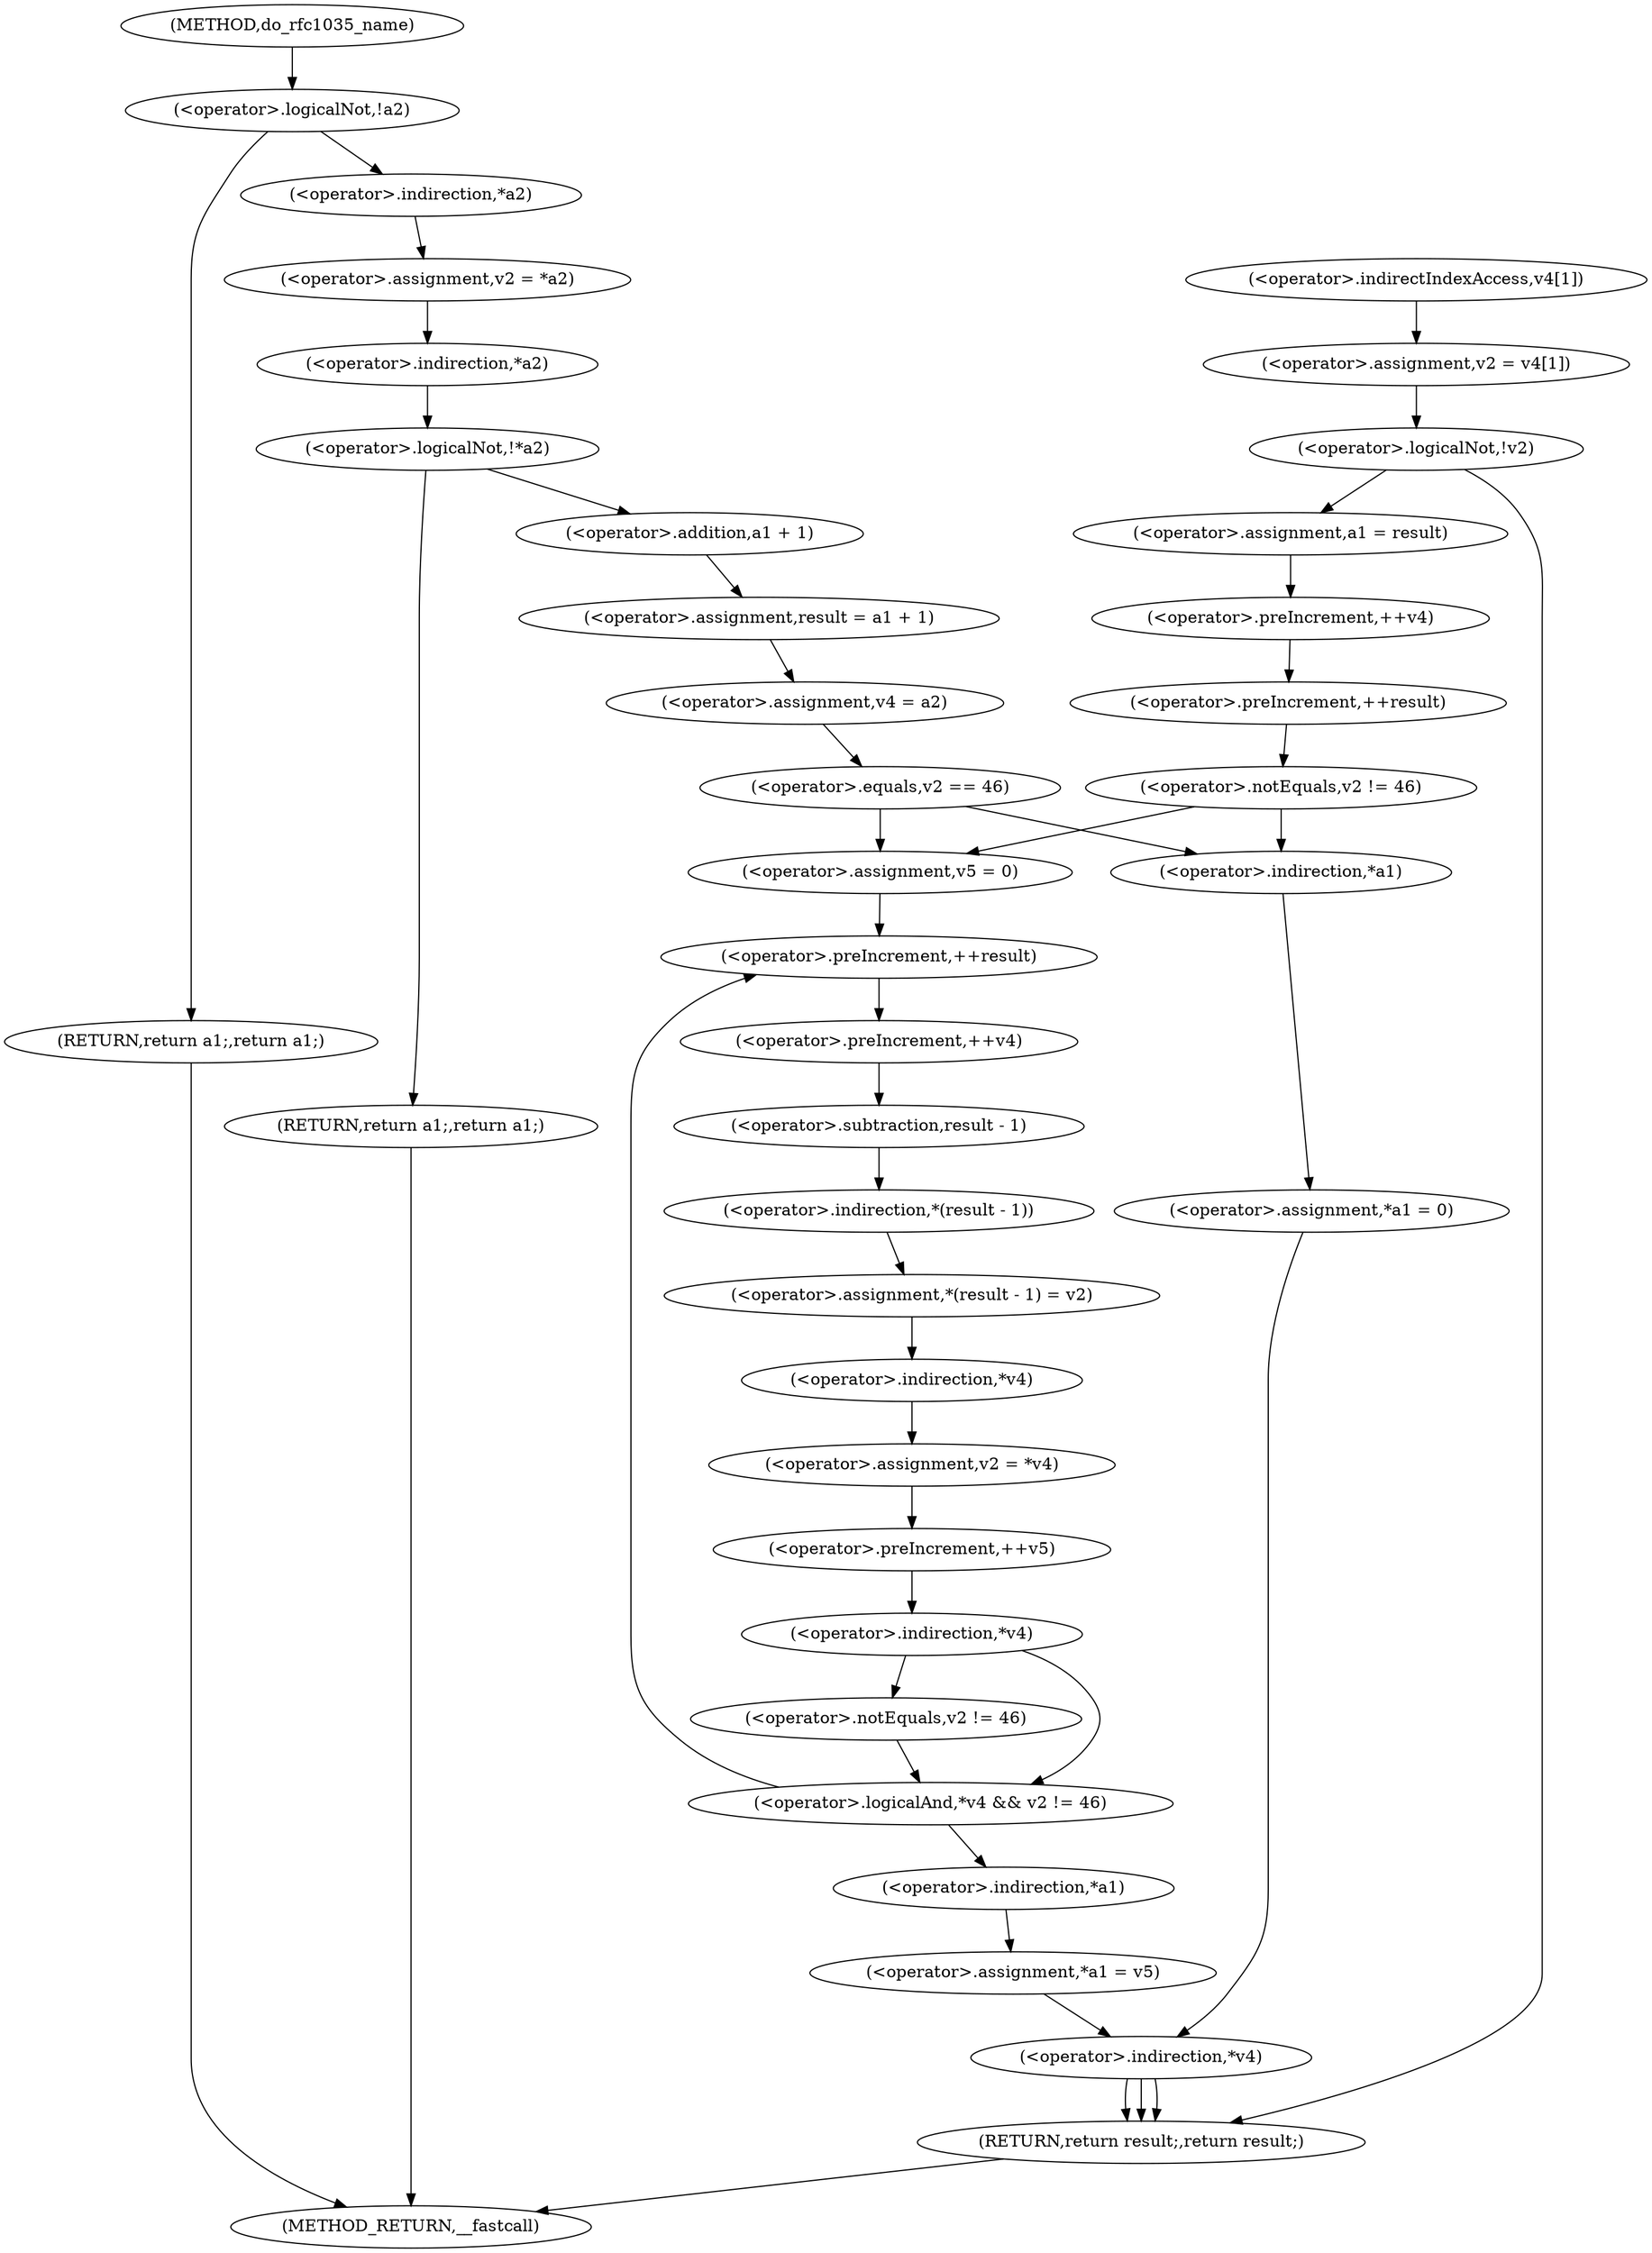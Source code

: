 digraph do_rfc1035_name {  
"1000114" [label = "(<operator>.logicalNot,!a2)" ]
"1000116" [label = "(RETURN,return a1;,return a1;)" ]
"1000118" [label = "(<operator>.assignment,v2 = *a2)" ]
"1000120" [label = "(<operator>.indirection,*a2)" ]
"1000123" [label = "(<operator>.logicalNot,!*a2)" ]
"1000124" [label = "(<operator>.indirection,*a2)" ]
"1000126" [label = "(RETURN,return a1;,return a1;)" ]
"1000128" [label = "(<operator>.assignment,result = a1 + 1)" ]
"1000130" [label = "(<operator>.addition,a1 + 1)" ]
"1000133" [label = "(<operator>.assignment,v4 = a2)" ]
"1000137" [label = "(<operator>.equals,v2 == 46)" ]
"1000142" [label = "(<operator>.assignment,v5 = 0)" ]
"1000147" [label = "(<operator>.preIncrement,++result)" ]
"1000149" [label = "(<operator>.preIncrement,++v4)" ]
"1000151" [label = "(<operator>.assignment,*(result - 1) = v2)" ]
"1000152" [label = "(<operator>.indirection,*(result - 1))" ]
"1000153" [label = "(<operator>.subtraction,result - 1)" ]
"1000157" [label = "(<operator>.assignment,v2 = *v4)" ]
"1000159" [label = "(<operator>.indirection,*v4)" ]
"1000161" [label = "(<operator>.preIncrement,++v5)" ]
"1000163" [label = "(<operator>.logicalAnd,*v4 && v2 != 46)" ]
"1000164" [label = "(<operator>.indirection,*v4)" ]
"1000166" [label = "(<operator>.notEquals,v2 != 46)" ]
"1000170" [label = "(<operator>.assignment,*a1 = v5)" ]
"1000171" [label = "(<operator>.indirection,*a1)" ]
"1000174" [label = "(<operator>.indirection,*v4)" ]
"1000176" [label = "(<operator>.assignment,*a1 = 0)" ]
"1000177" [label = "(<operator>.indirection,*a1)" ]
"1000182" [label = "(<operator>.assignment,v2 = v4[1])" ]
"1000184" [label = "(<operator>.indirectIndexAccess,v4[1])" ]
"1000188" [label = "(<operator>.logicalNot,!v2)" ]
"1000191" [label = "(<operator>.assignment,a1 = result)" ]
"1000194" [label = "(<operator>.preIncrement,++v4)" ]
"1000196" [label = "(<operator>.preIncrement,++result)" ]
"1000199" [label = "(<operator>.notEquals,v2 != 46)" ]
"1000204" [label = "(RETURN,return result;,return result;)" ]
"1000105" [label = "(METHOD,do_rfc1035_name)" ]
"1000206" [label = "(METHOD_RETURN,__fastcall)" ]
  "1000114" -> "1000116" 
  "1000114" -> "1000120" 
  "1000116" -> "1000206" 
  "1000118" -> "1000124" 
  "1000120" -> "1000118" 
  "1000123" -> "1000126" 
  "1000123" -> "1000130" 
  "1000124" -> "1000123" 
  "1000126" -> "1000206" 
  "1000128" -> "1000133" 
  "1000130" -> "1000128" 
  "1000133" -> "1000137" 
  "1000137" -> "1000177" 
  "1000137" -> "1000142" 
  "1000142" -> "1000147" 
  "1000147" -> "1000149" 
  "1000149" -> "1000153" 
  "1000151" -> "1000159" 
  "1000152" -> "1000151" 
  "1000153" -> "1000152" 
  "1000157" -> "1000161" 
  "1000159" -> "1000157" 
  "1000161" -> "1000164" 
  "1000163" -> "1000147" 
  "1000163" -> "1000171" 
  "1000164" -> "1000163" 
  "1000164" -> "1000166" 
  "1000166" -> "1000163" 
  "1000170" -> "1000174" 
  "1000171" -> "1000170" 
  "1000174" -> "1000204" 
  "1000174" -> "1000204" 
  "1000174" -> "1000204" 
  "1000176" -> "1000174" 
  "1000177" -> "1000176" 
  "1000182" -> "1000188" 
  "1000184" -> "1000182" 
  "1000188" -> "1000204" 
  "1000188" -> "1000191" 
  "1000191" -> "1000194" 
  "1000194" -> "1000196" 
  "1000196" -> "1000199" 
  "1000199" -> "1000142" 
  "1000199" -> "1000177" 
  "1000204" -> "1000206" 
  "1000105" -> "1000114" 
}
